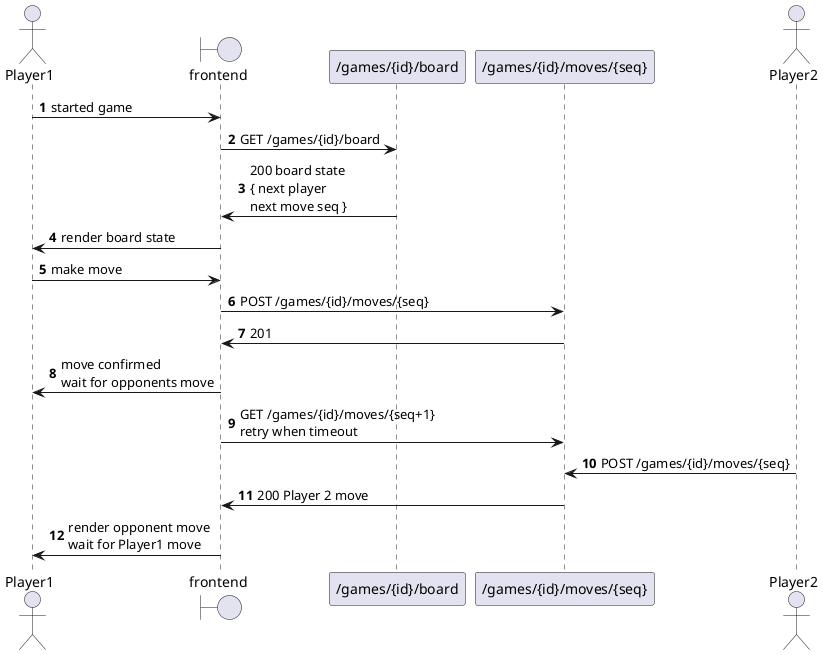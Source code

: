 @startuml
autonumber

actor Player1 as Player1
boundary frontend as frontend
participant board_endpoint as "/games/{id}/board"
participant move_endpoint as "/games/{id}/moves/{seq}"
actor Player2 as Player2


Player1 -> frontend : started game
frontend -> board_endpoint : GET /games/{id}/board
board_endpoint -> frontend : 200 board state \n{ next player \nnext move seq }
frontend -> Player1 : render board state
Player1 -> frontend : make move
frontend -> move_endpoint : POST /games/{id}/moves/{seq}
move_endpoint -> frontend : 201
frontend -> Player1 : move confirmed \nwait for opponents move
frontend -> move_endpoint : GET /games/{id}/moves/{seq+1} \nretry when timeout
Player2 -> move_endpoint : POST /games/{id}/moves/{seq}
move_endpoint -> frontend : 200 Player 2 move
frontend -> Player1 : render opponent move \nwait for Player1 move
@enduml